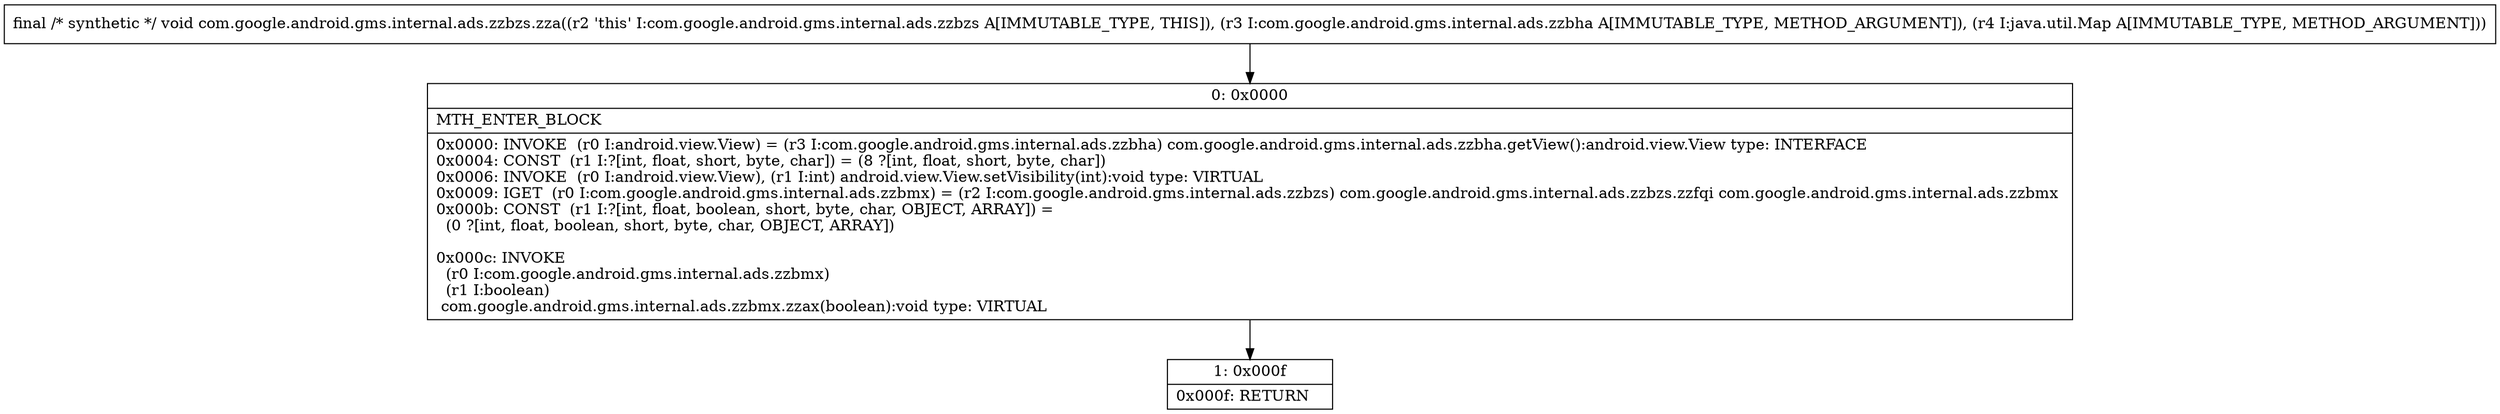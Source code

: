 digraph "CFG forcom.google.android.gms.internal.ads.zzbzs.zza(Lcom\/google\/android\/gms\/internal\/ads\/zzbha;Ljava\/util\/Map;)V" {
Node_0 [shape=record,label="{0\:\ 0x0000|MTH_ENTER_BLOCK\l|0x0000: INVOKE  (r0 I:android.view.View) = (r3 I:com.google.android.gms.internal.ads.zzbha) com.google.android.gms.internal.ads.zzbha.getView():android.view.View type: INTERFACE \l0x0004: CONST  (r1 I:?[int, float, short, byte, char]) = (8 ?[int, float, short, byte, char]) \l0x0006: INVOKE  (r0 I:android.view.View), (r1 I:int) android.view.View.setVisibility(int):void type: VIRTUAL \l0x0009: IGET  (r0 I:com.google.android.gms.internal.ads.zzbmx) = (r2 I:com.google.android.gms.internal.ads.zzbzs) com.google.android.gms.internal.ads.zzbzs.zzfqi com.google.android.gms.internal.ads.zzbmx \l0x000b: CONST  (r1 I:?[int, float, boolean, short, byte, char, OBJECT, ARRAY]) = \l  (0 ?[int, float, boolean, short, byte, char, OBJECT, ARRAY])\l \l0x000c: INVOKE  \l  (r0 I:com.google.android.gms.internal.ads.zzbmx)\l  (r1 I:boolean)\l com.google.android.gms.internal.ads.zzbmx.zzax(boolean):void type: VIRTUAL \l}"];
Node_1 [shape=record,label="{1\:\ 0x000f|0x000f: RETURN   \l}"];
MethodNode[shape=record,label="{final \/* synthetic *\/ void com.google.android.gms.internal.ads.zzbzs.zza((r2 'this' I:com.google.android.gms.internal.ads.zzbzs A[IMMUTABLE_TYPE, THIS]), (r3 I:com.google.android.gms.internal.ads.zzbha A[IMMUTABLE_TYPE, METHOD_ARGUMENT]), (r4 I:java.util.Map A[IMMUTABLE_TYPE, METHOD_ARGUMENT])) }"];
MethodNode -> Node_0;
Node_0 -> Node_1;
}


